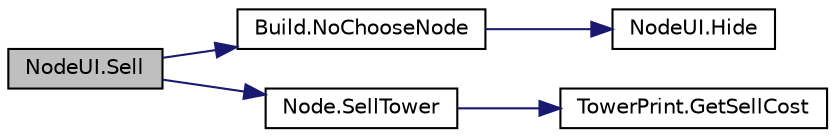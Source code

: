 digraph "NodeUI.Sell"
{
 // LATEX_PDF_SIZE
  edge [fontname="Helvetica",fontsize="10",labelfontname="Helvetica",labelfontsize="10"];
  node [fontname="Helvetica",fontsize="10",shape=record];
  rankdir="LR";
  Node1 [label="NodeUI.Sell",height=0.2,width=0.4,color="black", fillcolor="grey75", style="filled", fontcolor="black",tooltip="Кнопка для продажи"];
  Node1 -> Node2 [color="midnightblue",fontsize="10",style="solid",fontname="Helvetica"];
  Node2 [label="Build.NoChooseNode",height=0.2,width=0.4,color="black", fillcolor="white", style="filled",URL="$class_build.html#aeae6c6f630f056513c6aba8bbbc8f6d8",tooltip="Функция отмены выбора поля игры"];
  Node2 -> Node3 [color="midnightblue",fontsize="10",style="solid",fontname="Helvetica"];
  Node3 [label="NodeUI.Hide",height=0.2,width=0.4,color="black", fillcolor="white", style="filled",URL="$class_node_u_i.html#aa5077f5b0ae947b814e19ee9b17a2817",tooltip="Функция для снятия панели"];
  Node1 -> Node4 [color="midnightblue",fontsize="10",style="solid",fontname="Helvetica"];
  Node4 [label="Node.SellTower",height=0.2,width=0.4,color="black", fillcolor="white", style="filled",URL="$class_node.html#aee8855ca15fdc612e67fcbfd82b391fd",tooltip="Функция продажи башни"];
  Node4 -> Node5 [color="midnightblue",fontsize="10",style="solid",fontname="Helvetica"];
  Node5 [label="TowerPrint.GetSellCost",height=0.2,width=0.4,color="black", fillcolor="white", style="filled",URL="$class_tower_print.html#a3587bd5d8bdb57b3fae4eb762d92bd03",tooltip="Функция выбора количества полученых денег с продажи башни"];
}
